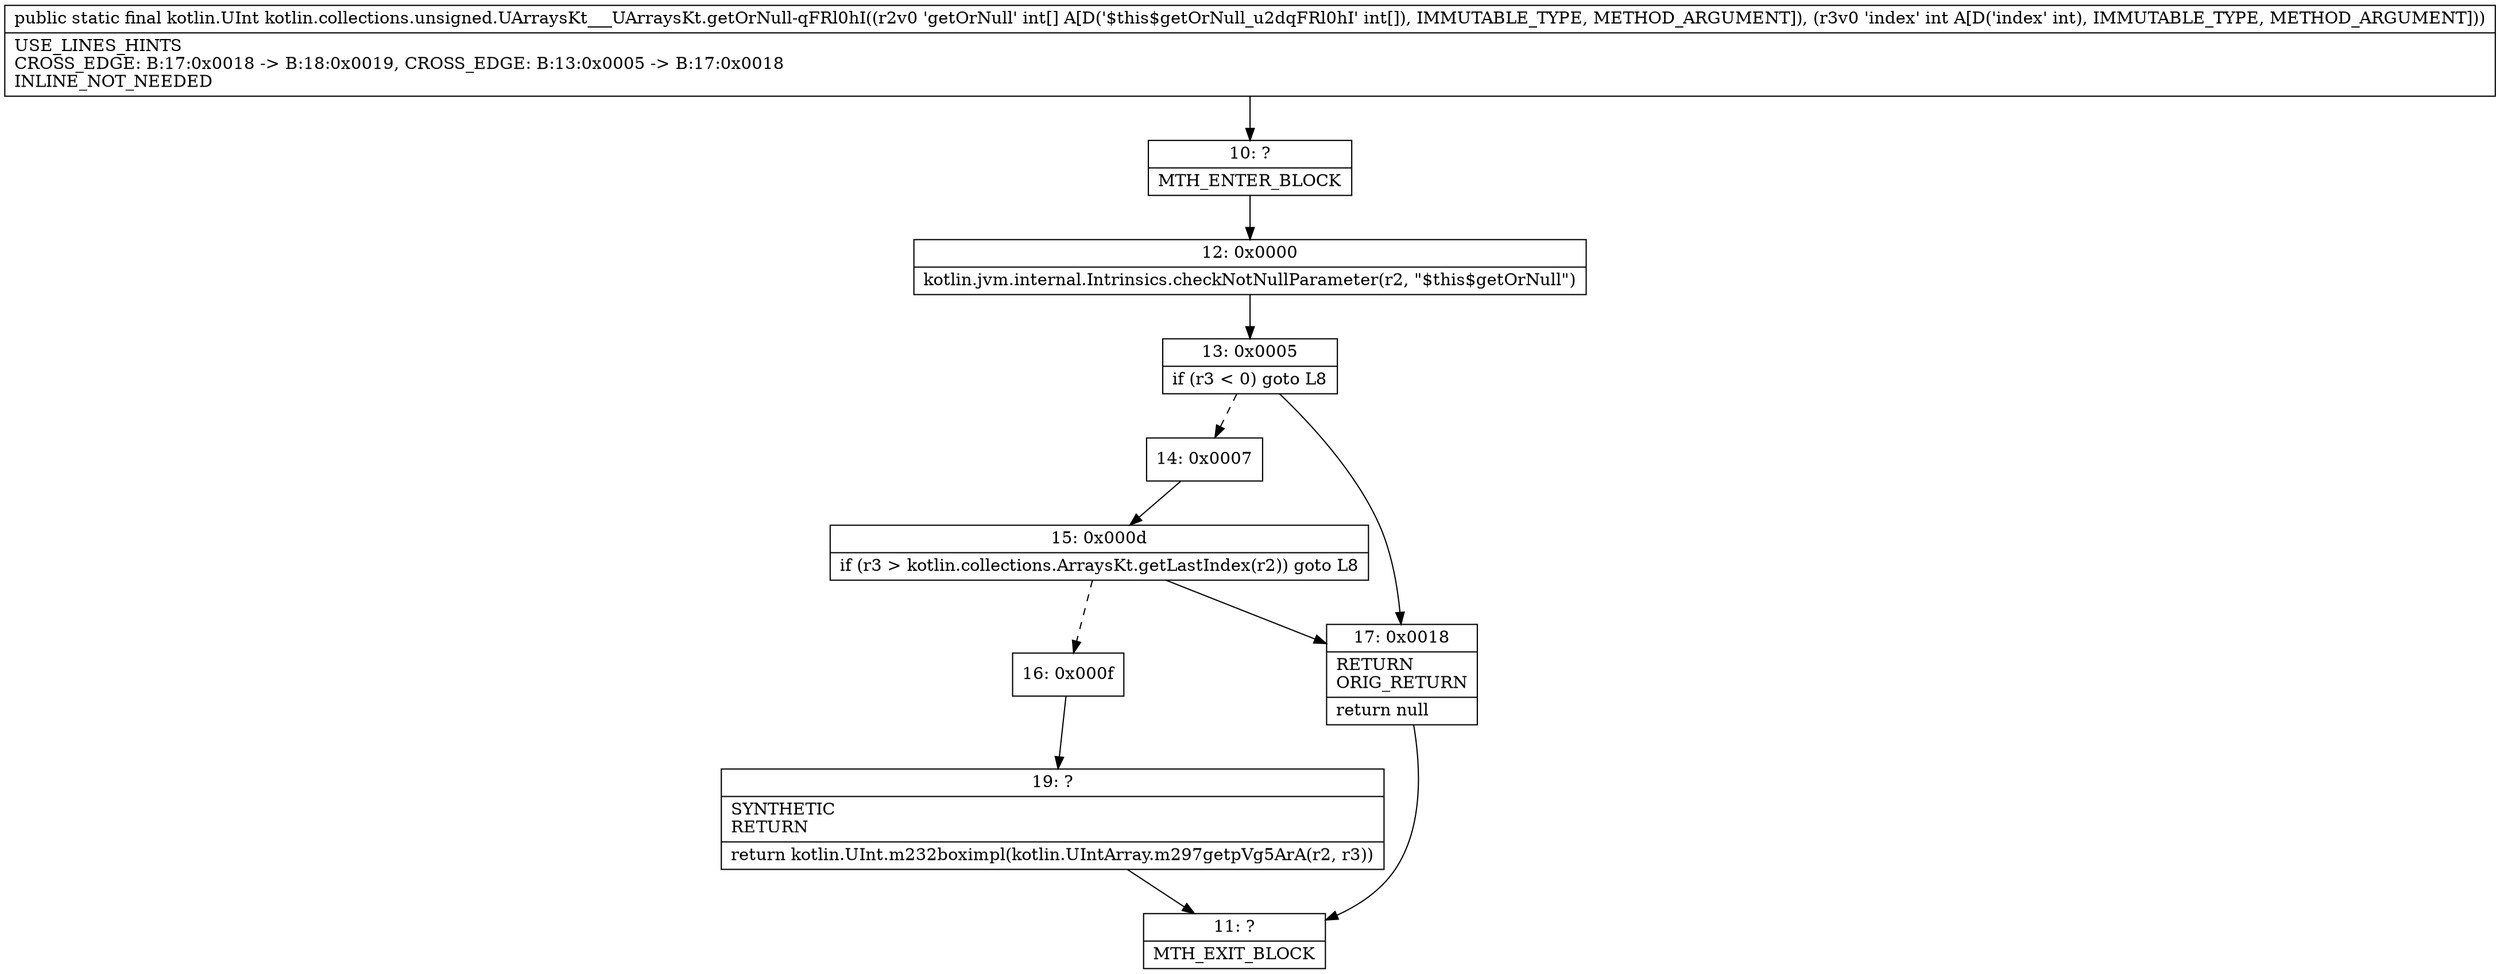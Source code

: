 digraph "CFG forkotlin.collections.unsigned.UArraysKt___UArraysKt.getOrNull\-qFRl0hI([II)Lkotlin\/UInt;" {
Node_10 [shape=record,label="{10\:\ ?|MTH_ENTER_BLOCK\l}"];
Node_12 [shape=record,label="{12\:\ 0x0000|kotlin.jvm.internal.Intrinsics.checkNotNullParameter(r2, \"$this$getOrNull\")\l}"];
Node_13 [shape=record,label="{13\:\ 0x0005|if (r3 \< 0) goto L8\l}"];
Node_14 [shape=record,label="{14\:\ 0x0007}"];
Node_15 [shape=record,label="{15\:\ 0x000d|if (r3 \> kotlin.collections.ArraysKt.getLastIndex(r2)) goto L8\l}"];
Node_16 [shape=record,label="{16\:\ 0x000f}"];
Node_19 [shape=record,label="{19\:\ ?|SYNTHETIC\lRETURN\l|return kotlin.UInt.m232boximpl(kotlin.UIntArray.m297getpVg5ArA(r2, r3))\l}"];
Node_11 [shape=record,label="{11\:\ ?|MTH_EXIT_BLOCK\l}"];
Node_17 [shape=record,label="{17\:\ 0x0018|RETURN\lORIG_RETURN\l|return null\l}"];
MethodNode[shape=record,label="{public static final kotlin.UInt kotlin.collections.unsigned.UArraysKt___UArraysKt.getOrNull\-qFRl0hI((r2v0 'getOrNull' int[] A[D('$this$getOrNull_u2dqFRl0hI' int[]), IMMUTABLE_TYPE, METHOD_ARGUMENT]), (r3v0 'index' int A[D('index' int), IMMUTABLE_TYPE, METHOD_ARGUMENT]))  | USE_LINES_HINTS\lCROSS_EDGE: B:17:0x0018 \-\> B:18:0x0019, CROSS_EDGE: B:13:0x0005 \-\> B:17:0x0018\lINLINE_NOT_NEEDED\l}"];
MethodNode -> Node_10;Node_10 -> Node_12;
Node_12 -> Node_13;
Node_13 -> Node_14[style=dashed];
Node_13 -> Node_17;
Node_14 -> Node_15;
Node_15 -> Node_16[style=dashed];
Node_15 -> Node_17;
Node_16 -> Node_19;
Node_19 -> Node_11;
Node_17 -> Node_11;
}

